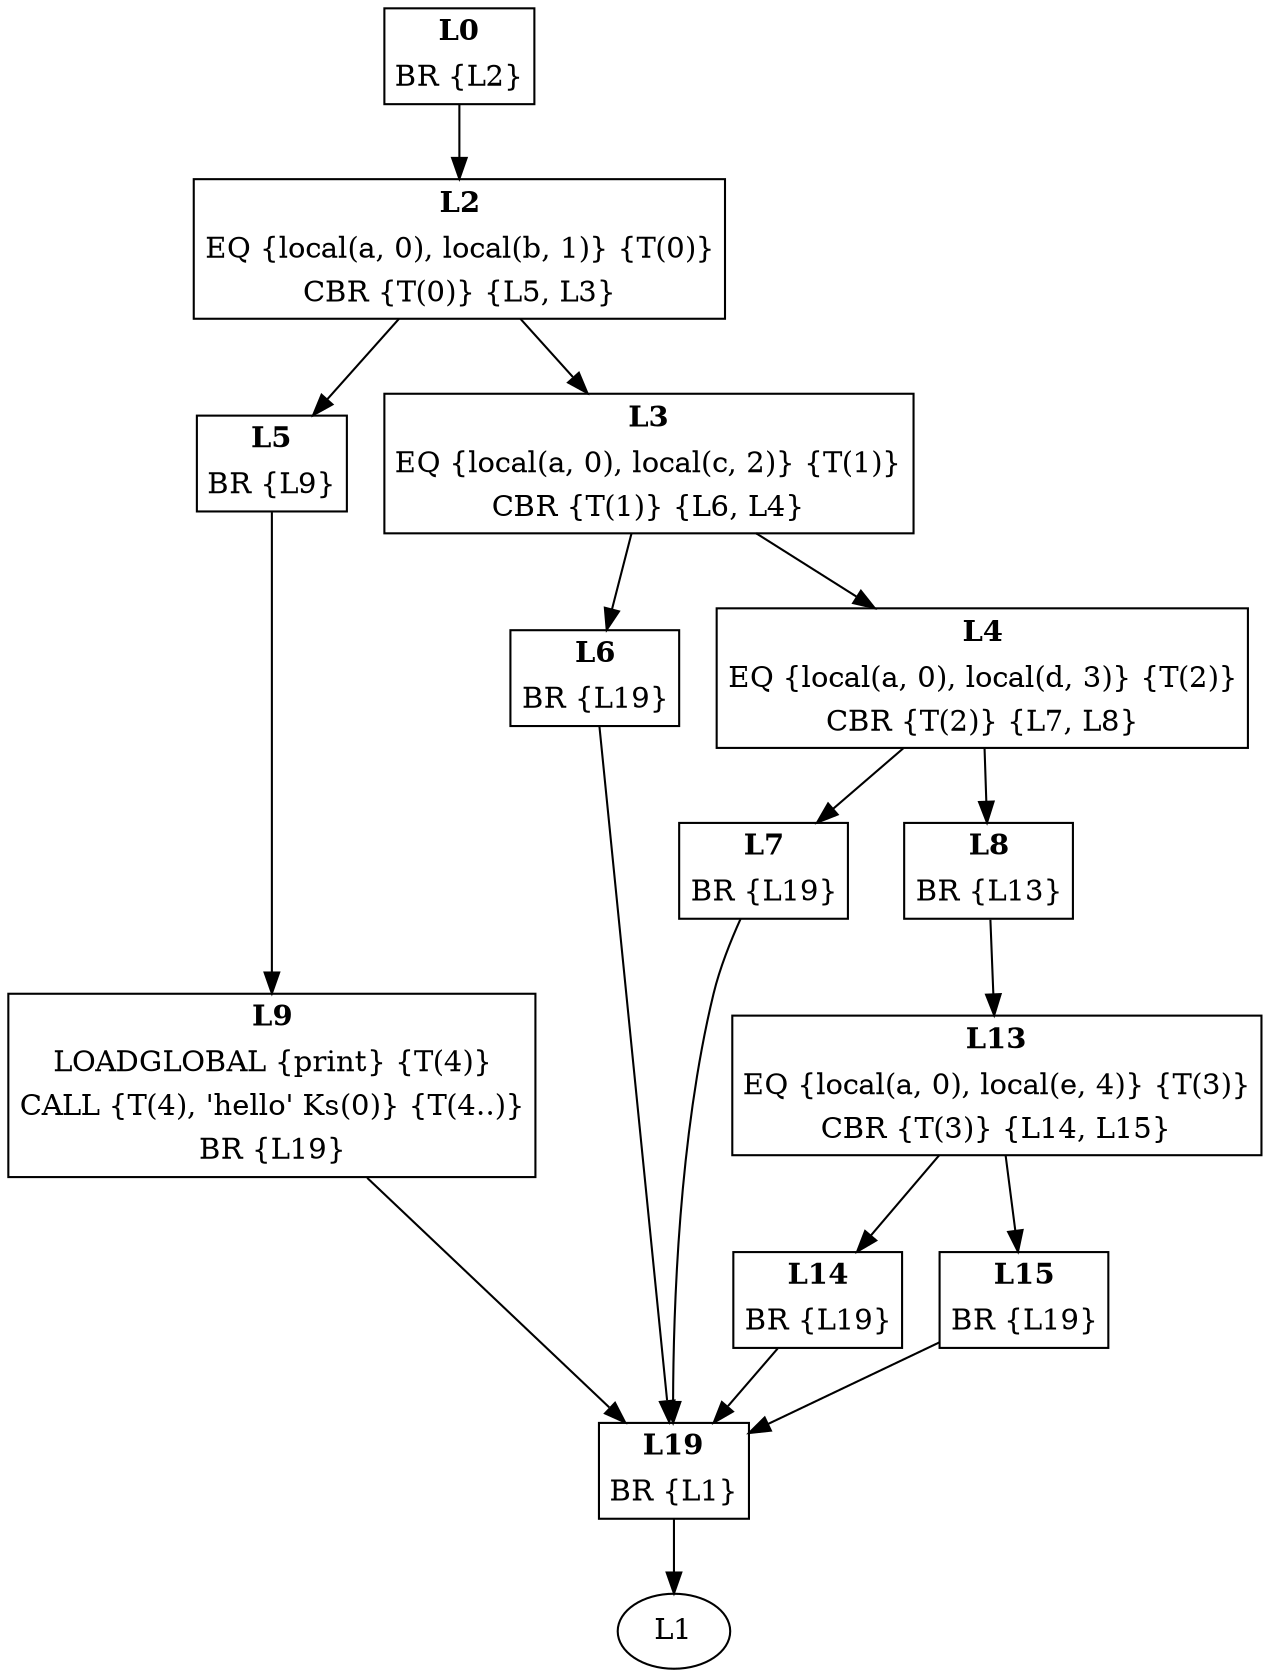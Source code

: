 digraph Proc1 {
L0 [shape=none, margin=0, label=<<TABLE BORDER="1" CELLBORDER="0">
<TR><TD><B>L0</B></TD></TR>
<TR><TD>BR {L2}</TD></TR>
</TABLE>>];
L0 -> L2
L2 [shape=none, margin=0, label=<<TABLE BORDER="1" CELLBORDER="0">
<TR><TD><B>L2</B></TD></TR>
<TR><TD>EQ {local(a, 0), local(b, 1)} {T(0)}</TD></TR>
<TR><TD>CBR {T(0)} {L5, L3}</TD></TR>
</TABLE>>];
L2 -> L5
L2 -> L3
L3 [shape=none, margin=0, label=<<TABLE BORDER="1" CELLBORDER="0">
<TR><TD><B>L3</B></TD></TR>
<TR><TD>EQ {local(a, 0), local(c, 2)} {T(1)}</TD></TR>
<TR><TD>CBR {T(1)} {L6, L4}</TD></TR>
</TABLE>>];
L3 -> L6
L3 -> L4
L4 [shape=none, margin=0, label=<<TABLE BORDER="1" CELLBORDER="0">
<TR><TD><B>L4</B></TD></TR>
<TR><TD>EQ {local(a, 0), local(d, 3)} {T(2)}</TD></TR>
<TR><TD>CBR {T(2)} {L7, L8}</TD></TR>
</TABLE>>];
L4 -> L7
L4 -> L8
L5 [shape=none, margin=0, label=<<TABLE BORDER="1" CELLBORDER="0">
<TR><TD><B>L5</B></TD></TR>
<TR><TD>BR {L9}</TD></TR>
</TABLE>>];
L5 -> L9
L6 [shape=none, margin=0, label=<<TABLE BORDER="1" CELLBORDER="0">
<TR><TD><B>L6</B></TD></TR>
<TR><TD>BR {L19}</TD></TR>
</TABLE>>];
L6 -> L19
L7 [shape=none, margin=0, label=<<TABLE BORDER="1" CELLBORDER="0">
<TR><TD><B>L7</B></TD></TR>
<TR><TD>BR {L19}</TD></TR>
</TABLE>>];
L7 -> L19
L8 [shape=none, margin=0, label=<<TABLE BORDER="1" CELLBORDER="0">
<TR><TD><B>L8</B></TD></TR>
<TR><TD>BR {L13}</TD></TR>
</TABLE>>];
L8 -> L13
L9 [shape=none, margin=0, label=<<TABLE BORDER="1" CELLBORDER="0">
<TR><TD><B>L9</B></TD></TR>
<TR><TD>LOADGLOBAL {print} {T(4)}</TD></TR>
<TR><TD>CALL {T(4), 'hello' Ks(0)} {T(4..)}</TD></TR>
<TR><TD>BR {L19}</TD></TR>
</TABLE>>];
L9 -> L19
L13 [shape=none, margin=0, label=<<TABLE BORDER="1" CELLBORDER="0">
<TR><TD><B>L13</B></TD></TR>
<TR><TD>EQ {local(a, 0), local(e, 4)} {T(3)}</TD></TR>
<TR><TD>CBR {T(3)} {L14, L15}</TD></TR>
</TABLE>>];
L13 -> L14
L13 -> L15
L14 [shape=none, margin=0, label=<<TABLE BORDER="1" CELLBORDER="0">
<TR><TD><B>L14</B></TD></TR>
<TR><TD>BR {L19}</TD></TR>
</TABLE>>];
L14 -> L19
L15 [shape=none, margin=0, label=<<TABLE BORDER="1" CELLBORDER="0">
<TR><TD><B>L15</B></TD></TR>
<TR><TD>BR {L19}</TD></TR>
</TABLE>>];
L15 -> L19
L19 [shape=none, margin=0, label=<<TABLE BORDER="1" CELLBORDER="0">
<TR><TD><B>L19</B></TD></TR>
<TR><TD>BR {L1}</TD></TR>
</TABLE>>];
L19 -> L1
}
